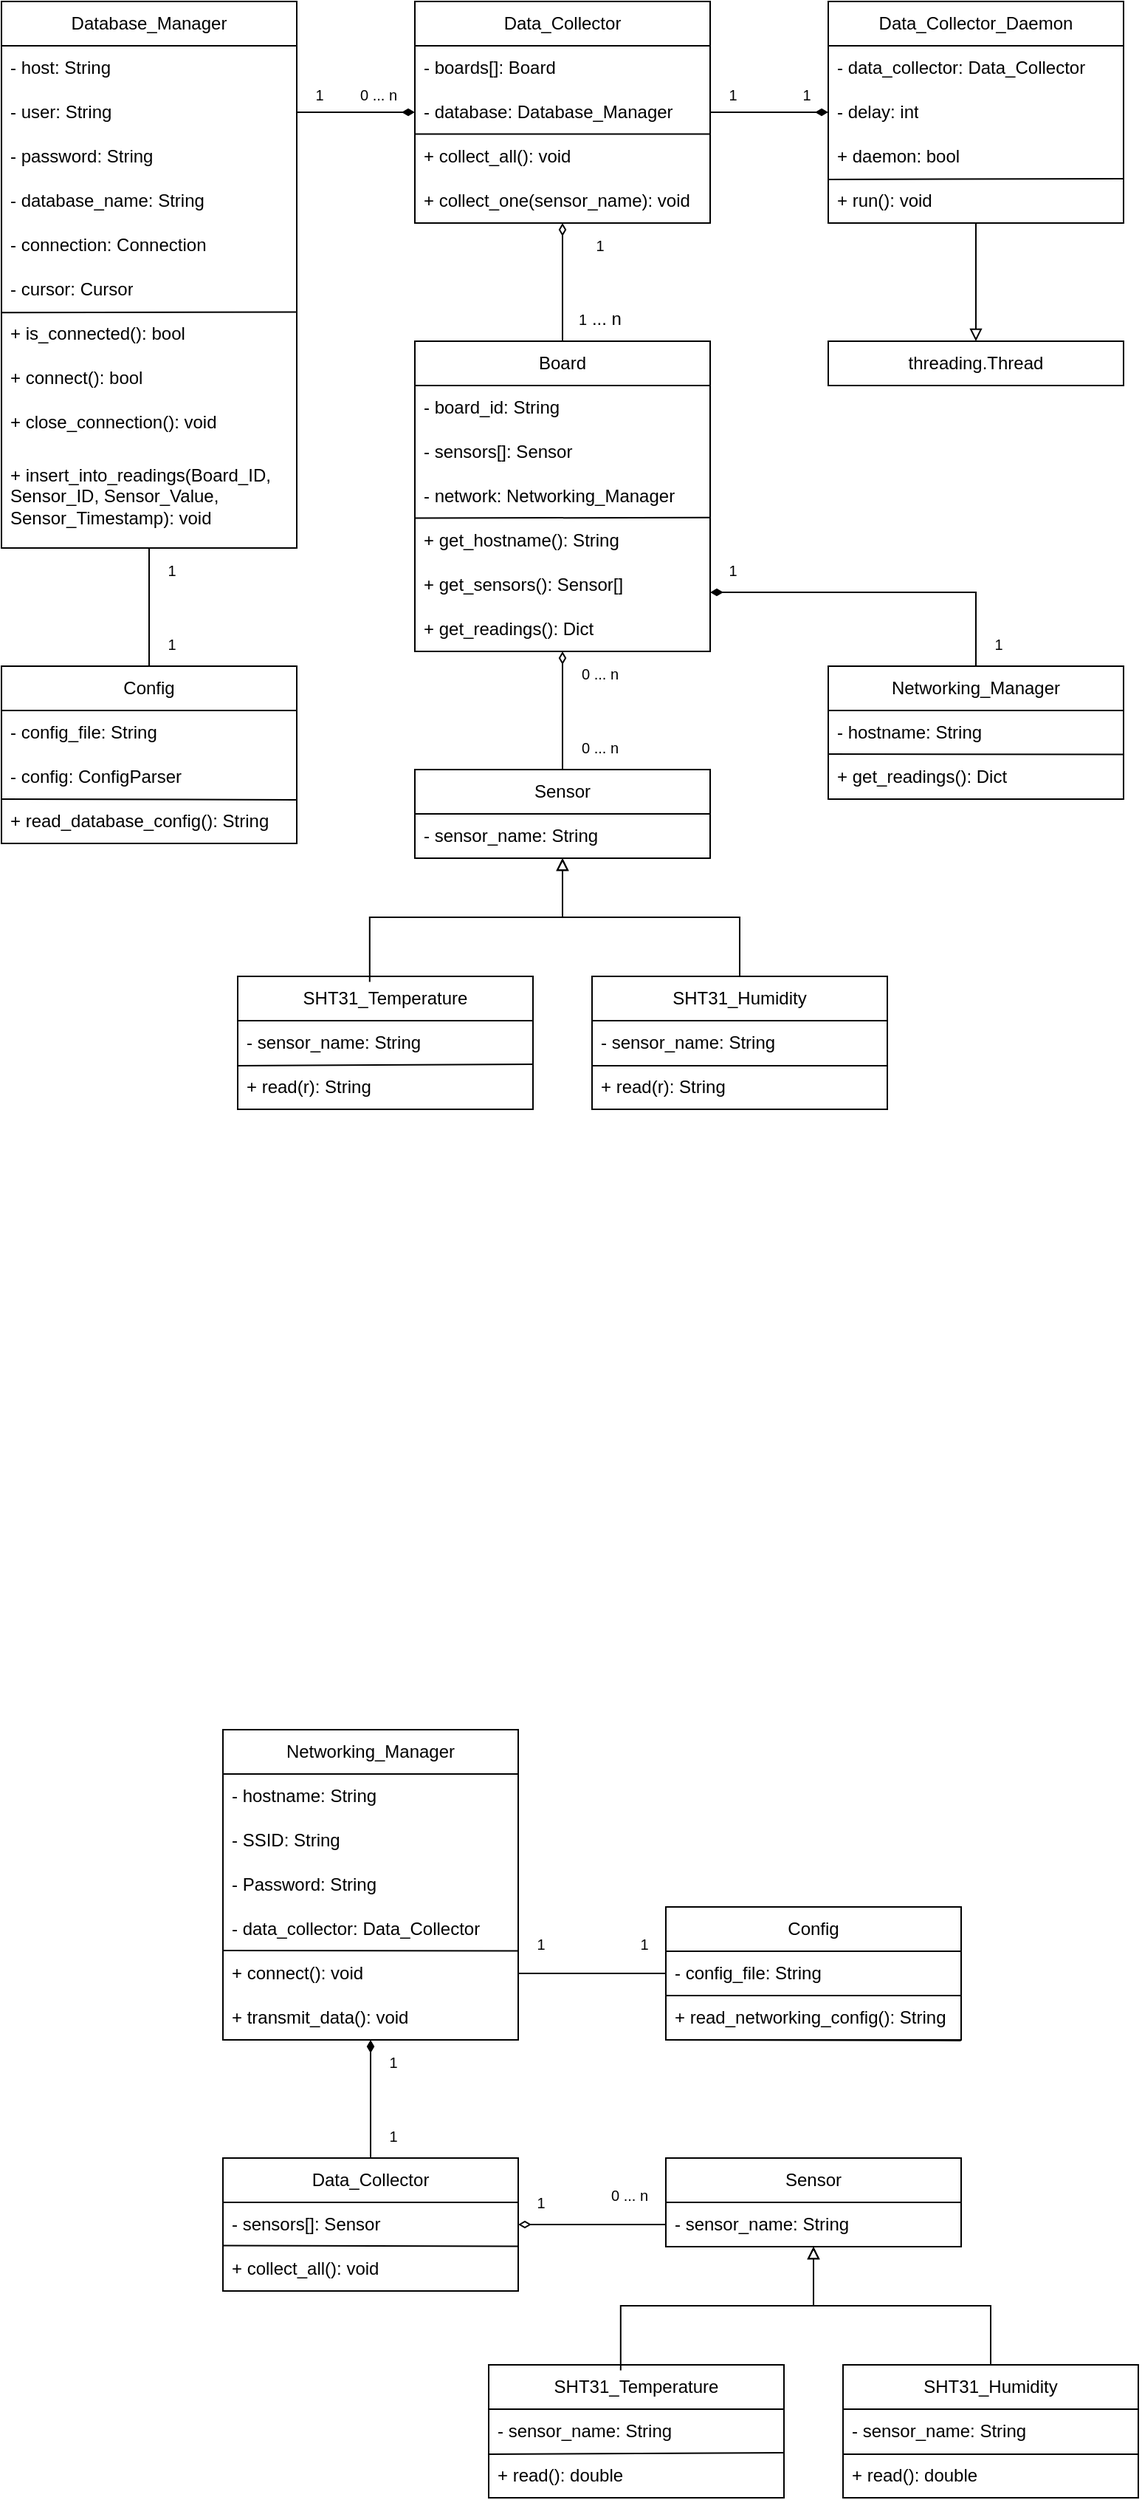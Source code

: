 <mxfile version="24.7.17">
  <diagram name="Page-1" id="N-VXo1KJNX0dAQXW3DH7">
    <mxGraphModel dx="1642" dy="747" grid="1" gridSize="10" guides="1" tooltips="1" connect="1" arrows="1" fold="1" page="0" pageScale="1" pageWidth="850" pageHeight="1100" math="0" shadow="0">
      <root>
        <mxCell id="0" />
        <mxCell id="1" parent="0" />
        <mxCell id="NcyapDZ96C4RdbtIrASN-95" style="edgeStyle=orthogonalEdgeStyle;rounded=0;orthogonalLoop=1;jettySize=auto;html=1;entryX=1;entryY=0.5;entryDx=0;entryDy=0;endArrow=none;endFill=0;startArrow=diamondThin;startFill=1;align=left;" parent="1" source="SNAVbvHfi_le-a8r3y2h-3" target="NcyapDZ96C4RdbtIrASN-9" edge="1">
          <mxGeometry relative="1" as="geometry" />
        </mxCell>
        <mxCell id="yZP6HRh46WzsMYfEK6qP-6" style="edgeStyle=orthogonalEdgeStyle;rounded=0;orthogonalLoop=1;jettySize=auto;html=1;entryX=0.5;entryY=0;entryDx=0;entryDy=0;endArrow=block;endFill=0;startArrow=none;startFill=0;" parent="1" source="SNAVbvHfi_le-a8r3y2h-3" edge="1">
          <mxGeometry relative="1" as="geometry">
            <mxPoint x="340" y="430.0" as="targetPoint" />
          </mxGeometry>
        </mxCell>
        <mxCell id="SNAVbvHfi_le-a8r3y2h-3" value="&lt;span style=&quot;color: rgb(0, 0, 0); font-family: Helvetica; font-size: 12px; font-style: normal; font-variant-ligatures: normal; font-variant-caps: normal; font-weight: 400; letter-spacing: normal; orphans: 2; text-align: center; text-indent: 0px; text-transform: none; widows: 2; word-spacing: 0px; -webkit-text-stroke-width: 0px; white-space: normal; text-decoration-thickness: initial; text-decoration-style: initial; text-decoration-color: initial; display: inline !important; float: none;&quot;&gt;Data_Collector_Daemon&lt;/span&gt;" style="swimlane;fontStyle=0;childLayout=stackLayout;horizontal=1;startSize=30;horizontalStack=0;resizeParent=1;resizeParentMax=0;resizeLast=0;collapsible=1;marginBottom=0;whiteSpace=wrap;html=1;" parent="1" vertex="1">
          <mxGeometry x="240" y="200" width="200" height="150" as="geometry" />
        </mxCell>
        <mxCell id="SNAVbvHfi_le-a8r3y2h-4" value="&lt;span style=&quot;color: rgb(0, 0, 0); font-family: Helvetica; font-size: 12px; font-style: normal; font-variant-ligatures: normal; font-variant-caps: normal; font-weight: 400; letter-spacing: normal; orphans: 2; text-align: left; text-indent: 0px; text-transform: none; widows: 2; word-spacing: 0px; -webkit-text-stroke-width: 0px; white-space: normal; text-decoration-thickness: initial; text-decoration-style: initial; text-decoration-color: initial; display: inline !important; float: none;&quot;&gt;- data_collector: Data_Collector&lt;/span&gt;" style="text;strokeColor=none;fillColor=none;align=left;verticalAlign=middle;spacingLeft=4;spacingRight=4;overflow=hidden;points=[[0,0.5],[1,0.5]];portConstraint=eastwest;rotatable=0;whiteSpace=wrap;html=1;" parent="SNAVbvHfi_le-a8r3y2h-3" vertex="1">
          <mxGeometry y="30" width="200" height="30" as="geometry" />
        </mxCell>
        <mxCell id="SNAVbvHfi_le-a8r3y2h-5" value="&lt;span style=&quot;color: rgb(0, 0, 0); font-family: Helvetica; font-size: 12px; font-style: normal; font-variant-ligatures: normal; font-variant-caps: normal; font-weight: 400; letter-spacing: normal; orphans: 2; text-align: left; text-indent: 0px; text-transform: none; widows: 2; word-spacing: 0px; -webkit-text-stroke-width: 0px; white-space: normal; text-decoration-thickness: initial; text-decoration-style: initial; text-decoration-color: initial; display: inline !important; float: none;&quot;&gt;- delay: int&lt;/span&gt;" style="text;strokeColor=none;fillColor=none;align=left;verticalAlign=middle;spacingLeft=4;spacingRight=4;overflow=hidden;points=[[0,0.5],[1,0.5]];portConstraint=eastwest;rotatable=0;whiteSpace=wrap;html=1;" parent="SNAVbvHfi_le-a8r3y2h-3" vertex="1">
          <mxGeometry y="60" width="200" height="30" as="geometry" />
        </mxCell>
        <mxCell id="SNAVbvHfi_le-a8r3y2h-6" value="&lt;span style=&quot;color: rgb(0, 0, 0); font-family: Helvetica; font-size: 12px; font-style: normal; font-variant-ligatures: normal; font-variant-caps: normal; font-weight: 400; letter-spacing: normal; orphans: 2; text-align: left; text-indent: 0px; text-transform: none; widows: 2; word-spacing: 0px; -webkit-text-stroke-width: 0px; white-space: normal; text-decoration-thickness: initial; text-decoration-style: initial; text-decoration-color: initial; display: inline !important; float: none;&quot;&gt;+ daemon: bool&lt;/span&gt;" style="text;strokeColor=none;fillColor=none;align=left;verticalAlign=middle;spacingLeft=4;spacingRight=4;overflow=hidden;points=[[0,0.5],[1,0.5]];portConstraint=eastwest;rotatable=0;whiteSpace=wrap;html=1;" parent="SNAVbvHfi_le-a8r3y2h-3" vertex="1">
          <mxGeometry y="90" width="200" height="30" as="geometry" />
        </mxCell>
        <mxCell id="NcyapDZ96C4RdbtIrASN-1" value="&lt;span style=&quot;color: rgb(0, 0, 0); font-family: Helvetica; font-size: 12px; font-style: normal; font-variant-ligatures: normal; font-variant-caps: normal; font-weight: 400; letter-spacing: normal; orphans: 2; text-align: left; text-indent: 0px; text-transform: none; widows: 2; word-spacing: 0px; -webkit-text-stroke-width: 0px; white-space: normal; text-decoration-thickness: initial; text-decoration-style: initial; text-decoration-color: initial; display: inline !important; float: none;&quot;&gt;+ run(): void&lt;/span&gt;" style="text;strokeColor=none;fillColor=none;align=left;verticalAlign=middle;spacingLeft=4;spacingRight=4;overflow=hidden;points=[[0,0.5],[1,0.5]];portConstraint=eastwest;rotatable=0;whiteSpace=wrap;html=1;" parent="SNAVbvHfi_le-a8r3y2h-3" vertex="1">
          <mxGeometry y="120" width="200" height="30" as="geometry" />
        </mxCell>
        <mxCell id="NcyapDZ96C4RdbtIrASN-114" value="" style="endArrow=none;html=1;rounded=0;exitX=0;exitY=0.015;exitDx=0;exitDy=0;exitPerimeter=0;entryX=1;entryY=1.001;entryDx=0;entryDy=0;entryPerimeter=0;" parent="SNAVbvHfi_le-a8r3y2h-3" source="NcyapDZ96C4RdbtIrASN-1" target="SNAVbvHfi_le-a8r3y2h-6" edge="1">
          <mxGeometry width="50" height="50" relative="1" as="geometry">
            <mxPoint x="-10" y="130" as="sourcePoint" />
            <mxPoint x="240" y="110" as="targetPoint" />
          </mxGeometry>
        </mxCell>
        <mxCell id="NcyapDZ96C4RdbtIrASN-96" style="edgeStyle=orthogonalEdgeStyle;rounded=0;orthogonalLoop=1;jettySize=auto;html=1;entryX=0.5;entryY=0;entryDx=0;entryDy=0;endArrow=none;endFill=0;startArrow=diamondThin;startFill=0;" parent="1" source="NcyapDZ96C4RdbtIrASN-7" target="NcyapDZ96C4RdbtIrASN-57" edge="1">
          <mxGeometry relative="1" as="geometry" />
        </mxCell>
        <mxCell id="NcyapDZ96C4RdbtIrASN-97" style="edgeStyle=orthogonalEdgeStyle;rounded=0;orthogonalLoop=1;jettySize=auto;html=1;entryX=1;entryY=0.5;entryDx=0;entryDy=0;endArrow=none;endFill=0;startArrow=diamondThin;startFill=1;" parent="1" source="NcyapDZ96C4RdbtIrASN-7" target="NcyapDZ96C4RdbtIrASN-49" edge="1">
          <mxGeometry relative="1" as="geometry" />
        </mxCell>
        <mxCell id="NcyapDZ96C4RdbtIrASN-7" value="&lt;span style=&quot;color: rgb(0, 0, 0); font-family: Helvetica; font-size: 12px; font-style: normal; font-variant-ligatures: normal; font-variant-caps: normal; font-weight: 400; letter-spacing: normal; orphans: 2; text-align: center; text-indent: 0px; text-transform: none; widows: 2; word-spacing: 0px; -webkit-text-stroke-width: 0px; white-space: normal; text-decoration-thickness: initial; text-decoration-style: initial; text-decoration-color: initial; display: inline !important; float: none;&quot;&gt;Data_Collector&lt;/span&gt;" style="swimlane;fontStyle=0;childLayout=stackLayout;horizontal=1;startSize=30;horizontalStack=0;resizeParent=1;resizeParentMax=0;resizeLast=0;collapsible=1;marginBottom=0;whiteSpace=wrap;html=1;" parent="1" vertex="1">
          <mxGeometry x="-40" y="200" width="200" height="150" as="geometry" />
        </mxCell>
        <mxCell id="NcyapDZ96C4RdbtIrASN-8" value="&lt;span style=&quot;color: rgb(0, 0, 0); font-family: Helvetica; font-size: 12px; font-style: normal; font-variant-ligatures: normal; font-variant-caps: normal; font-weight: 400; letter-spacing: normal; orphans: 2; text-align: left; text-indent: 0px; text-transform: none; widows: 2; word-spacing: 0px; -webkit-text-stroke-width: 0px; white-space: normal; text-decoration-thickness: initial; text-decoration-style: initial; text-decoration-color: initial; display: inline !important; float: none;&quot;&gt;- boards[]: Board&lt;/span&gt;" style="text;strokeColor=none;fillColor=none;align=left;verticalAlign=middle;spacingLeft=4;spacingRight=4;overflow=hidden;points=[[0,0.5],[1,0.5]];portConstraint=eastwest;rotatable=0;whiteSpace=wrap;html=1;" parent="NcyapDZ96C4RdbtIrASN-7" vertex="1">
          <mxGeometry y="30" width="200" height="30" as="geometry" />
        </mxCell>
        <mxCell id="NcyapDZ96C4RdbtIrASN-9" value="&lt;span style=&quot;color: rgb(0, 0, 0); font-family: Helvetica; font-size: 12px; font-style: normal; font-variant-ligatures: normal; font-variant-caps: normal; font-weight: 400; letter-spacing: normal; orphans: 2; text-align: left; text-indent: 0px; text-transform: none; widows: 2; word-spacing: 0px; -webkit-text-stroke-width: 0px; white-space: normal; text-decoration-thickness: initial; text-decoration-style: initial; text-decoration-color: initial; display: inline !important; float: none;&quot;&gt;- database: Database&lt;/span&gt;_Manager" style="text;strokeColor=none;fillColor=none;align=left;verticalAlign=middle;spacingLeft=4;spacingRight=4;overflow=hidden;points=[[0,0.5],[1,0.5]];portConstraint=eastwest;rotatable=0;whiteSpace=wrap;html=1;" parent="NcyapDZ96C4RdbtIrASN-7" vertex="1">
          <mxGeometry y="60" width="200" height="30" as="geometry" />
        </mxCell>
        <mxCell id="NcyapDZ96C4RdbtIrASN-10" value="&lt;span style=&quot;color: rgb(0, 0, 0); font-family: Helvetica; font-size: 12px; font-style: normal; font-variant-ligatures: normal; font-variant-caps: normal; font-weight: 400; letter-spacing: normal; orphans: 2; text-align: left; text-indent: 0px; text-transform: none; widows: 2; word-spacing: 0px; -webkit-text-stroke-width: 0px; white-space: normal; text-decoration-thickness: initial; text-decoration-style: initial; text-decoration-color: initial; display: inline !important; float: none;&quot;&gt;+ collect_all(): void&lt;/span&gt;" style="text;strokeColor=none;fillColor=none;align=left;verticalAlign=middle;spacingLeft=4;spacingRight=4;overflow=hidden;points=[[0,0.5],[1,0.5]];portConstraint=eastwest;rotatable=0;whiteSpace=wrap;html=1;" parent="NcyapDZ96C4RdbtIrASN-7" vertex="1">
          <mxGeometry y="90" width="200" height="30" as="geometry" />
        </mxCell>
        <mxCell id="NcyapDZ96C4RdbtIrASN-11" value="&lt;span style=&quot;color: rgb(0, 0, 0); font-family: Helvetica; font-size: 12px; font-style: normal; font-variant-ligatures: normal; font-variant-caps: normal; font-weight: 400; letter-spacing: normal; orphans: 2; text-align: left; text-indent: 0px; text-transform: none; widows: 2; word-spacing: 0px; -webkit-text-stroke-width: 0px; white-space: normal; text-decoration-thickness: initial; text-decoration-style: initial; text-decoration-color: initial; display: inline !important; float: none;&quot;&gt;+ collect_one(sensor_name): void&lt;/span&gt;" style="text;strokeColor=none;fillColor=none;align=left;verticalAlign=middle;spacingLeft=4;spacingRight=4;overflow=hidden;points=[[0,0.5],[1,0.5]];portConstraint=eastwest;rotatable=0;whiteSpace=wrap;html=1;" parent="NcyapDZ96C4RdbtIrASN-7" vertex="1">
          <mxGeometry y="120" width="200" height="30" as="geometry" />
        </mxCell>
        <mxCell id="NcyapDZ96C4RdbtIrASN-106" value="" style="endArrow=none;html=1;rounded=0;exitX=-0.001;exitY=0.993;exitDx=0;exitDy=0;exitPerimeter=0;entryX=1.002;entryY=-0.007;entryDx=0;entryDy=0;entryPerimeter=0;" parent="NcyapDZ96C4RdbtIrASN-7" source="NcyapDZ96C4RdbtIrASN-9" target="NcyapDZ96C4RdbtIrASN-10" edge="1">
          <mxGeometry width="50" height="50" relative="1" as="geometry">
            <mxPoint x="-20" y="90" as="sourcePoint" />
            <mxPoint x="210" y="110" as="targetPoint" />
          </mxGeometry>
        </mxCell>
        <mxCell id="NcyapDZ96C4RdbtIrASN-37" value="&lt;span style=&quot;color: rgb(0, 0, 0); font-family: Helvetica; font-size: 12px; font-style: normal; font-variant-ligatures: normal; font-variant-caps: normal; font-weight: 400; letter-spacing: normal; orphans: 2; text-align: center; text-indent: 0px; text-transform: none; widows: 2; word-spacing: 0px; -webkit-text-stroke-width: 0px; white-space: normal; text-decoration-thickness: initial; text-decoration-style: initial; text-decoration-color: initial; display: inline !important; float: none;&quot;&gt;Config&lt;/span&gt;" style="swimlane;fontStyle=0;childLayout=stackLayout;horizontal=1;startSize=30;horizontalStack=0;resizeParent=1;resizeParentMax=0;resizeLast=0;collapsible=1;marginBottom=0;whiteSpace=wrap;html=1;" parent="1" vertex="1">
          <mxGeometry x="-320" y="650" width="200" height="120" as="geometry" />
        </mxCell>
        <mxCell id="NcyapDZ96C4RdbtIrASN-38" value="&lt;span style=&quot;color: rgb(0, 0, 0); font-family: Helvetica; font-size: 12px; font-style: normal; font-variant-ligatures: normal; font-variant-caps: normal; font-weight: 400; letter-spacing: normal; orphans: 2; text-align: left; text-indent: 0px; text-transform: none; widows: 2; word-spacing: 0px; -webkit-text-stroke-width: 0px; white-space: normal; text-decoration-thickness: initial; text-decoration-style: initial; text-decoration-color: initial; display: inline !important; float: none;&quot;&gt;- config_file: String&lt;/span&gt;" style="text;strokeColor=none;fillColor=none;align=left;verticalAlign=middle;spacingLeft=4;spacingRight=4;overflow=hidden;points=[[0,0.5],[1,0.5]];portConstraint=eastwest;rotatable=0;whiteSpace=wrap;html=1;" parent="NcyapDZ96C4RdbtIrASN-37" vertex="1">
          <mxGeometry y="30" width="200" height="30" as="geometry" />
        </mxCell>
        <mxCell id="NcyapDZ96C4RdbtIrASN-39" value="&lt;span style=&quot;color: rgb(0, 0, 0); font-family: Helvetica; font-size: 12px; font-style: normal; font-variant-ligatures: normal; font-variant-caps: normal; font-weight: 400; letter-spacing: normal; orphans: 2; text-align: left; text-indent: 0px; text-transform: none; widows: 2; word-spacing: 0px; -webkit-text-stroke-width: 0px; white-space: normal; text-decoration-thickness: initial; text-decoration-style: initial; text-decoration-color: initial; display: inline !important; float: none;&quot;&gt;- config: ConfigParser&lt;/span&gt;" style="text;strokeColor=none;fillColor=none;align=left;verticalAlign=middle;spacingLeft=4;spacingRight=4;overflow=hidden;points=[[0,0.5],[1,0.5]];portConstraint=eastwest;rotatable=0;whiteSpace=wrap;html=1;" parent="NcyapDZ96C4RdbtIrASN-37" vertex="1">
          <mxGeometry y="60" width="200" height="30" as="geometry" />
        </mxCell>
        <mxCell id="NcyapDZ96C4RdbtIrASN-40" value="&lt;span style=&quot;color: rgb(0, 0, 0); font-family: Helvetica; font-size: 12px; font-style: normal; font-variant-ligatures: normal; font-variant-caps: normal; font-weight: 400; letter-spacing: normal; orphans: 2; text-align: left; text-indent: 0px; text-transform: none; widows: 2; word-spacing: 0px; -webkit-text-stroke-width: 0px; white-space: normal; text-decoration-thickness: initial; text-decoration-style: initial; text-decoration-color: initial; display: inline !important; float: none;&quot;&gt;+ read_database_config(): String&lt;/span&gt;" style="text;strokeColor=none;fillColor=none;align=left;verticalAlign=middle;spacingLeft=4;spacingRight=4;overflow=hidden;points=[[0,0.5],[1,0.5]];portConstraint=eastwest;rotatable=0;whiteSpace=wrap;html=1;" parent="NcyapDZ96C4RdbtIrASN-37" vertex="1">
          <mxGeometry y="90" width="200" height="30" as="geometry" />
        </mxCell>
        <mxCell id="NcyapDZ96C4RdbtIrASN-108" value="" style="endArrow=none;html=1;rounded=0;entryX=0.999;entryY=1.015;entryDx=0;entryDy=0;entryPerimeter=0;exitX=-0.001;exitY=1;exitDx=0;exitDy=0;exitPerimeter=0;" parent="NcyapDZ96C4RdbtIrASN-37" source="NcyapDZ96C4RdbtIrASN-39" target="NcyapDZ96C4RdbtIrASN-39" edge="1">
          <mxGeometry width="50" height="50" relative="1" as="geometry">
            <mxPoint x="-10" y="90" as="sourcePoint" />
            <mxPoint x="230" y="90" as="targetPoint" />
          </mxGeometry>
        </mxCell>
        <mxCell id="NcyapDZ96C4RdbtIrASN-100" style="edgeStyle=orthogonalEdgeStyle;rounded=0;orthogonalLoop=1;jettySize=auto;html=1;entryX=0.5;entryY=0;entryDx=0;entryDy=0;endArrow=none;endFill=0;" parent="1" source="NcyapDZ96C4RdbtIrASN-47" target="NcyapDZ96C4RdbtIrASN-37" edge="1">
          <mxGeometry relative="1" as="geometry" />
        </mxCell>
        <mxCell id="NcyapDZ96C4RdbtIrASN-47" value="Database_Manager" style="swimlane;fontStyle=0;childLayout=stackLayout;horizontal=1;startSize=30;horizontalStack=0;resizeParent=1;resizeParentMax=0;resizeLast=0;collapsible=1;marginBottom=0;whiteSpace=wrap;html=1;" parent="1" vertex="1">
          <mxGeometry x="-320" y="200" width="200" height="370" as="geometry" />
        </mxCell>
        <mxCell id="NcyapDZ96C4RdbtIrASN-48" value="- host: String" style="text;strokeColor=none;fillColor=none;align=left;verticalAlign=middle;spacingLeft=4;spacingRight=4;overflow=hidden;points=[[0,0.5],[1,0.5]];portConstraint=eastwest;rotatable=0;whiteSpace=wrap;html=1;" parent="NcyapDZ96C4RdbtIrASN-47" vertex="1">
          <mxGeometry y="30" width="200" height="30" as="geometry" />
        </mxCell>
        <mxCell id="NcyapDZ96C4RdbtIrASN-49" value="&lt;span style=&quot;color: rgb(0, 0, 0); font-family: Helvetica; font-size: 12px; font-style: normal; font-variant-ligatures: normal; font-variant-caps: normal; font-weight: 400; letter-spacing: normal; orphans: 2; text-align: left; text-indent: 0px; text-transform: none; widows: 2; word-spacing: 0px; -webkit-text-stroke-width: 0px; white-space: normal; text-decoration-thickness: initial; text-decoration-style: initial; text-decoration-color: initial; display: inline !important; float: none;&quot;&gt;- user: String&lt;/span&gt;" style="text;strokeColor=none;fillColor=none;align=left;verticalAlign=middle;spacingLeft=4;spacingRight=4;overflow=hidden;points=[[0,0.5],[1,0.5]];portConstraint=eastwest;rotatable=0;whiteSpace=wrap;html=1;" parent="NcyapDZ96C4RdbtIrASN-47" vertex="1">
          <mxGeometry y="60" width="200" height="30" as="geometry" />
        </mxCell>
        <mxCell id="NcyapDZ96C4RdbtIrASN-50" value="&lt;span style=&quot;color: rgb(0, 0, 0); font-family: Helvetica; font-size: 12px; font-style: normal; font-variant-ligatures: normal; font-variant-caps: normal; font-weight: 400; letter-spacing: normal; orphans: 2; text-align: left; text-indent: 0px; text-transform: none; widows: 2; word-spacing: 0px; -webkit-text-stroke-width: 0px; white-space: normal; text-decoration-thickness: initial; text-decoration-style: initial; text-decoration-color: initial; display: inline !important; float: none;&quot;&gt;- password: String&lt;/span&gt;" style="text;strokeColor=none;fillColor=none;align=left;verticalAlign=middle;spacingLeft=4;spacingRight=4;overflow=hidden;points=[[0,0.5],[1,0.5]];portConstraint=eastwest;rotatable=0;whiteSpace=wrap;html=1;" parent="NcyapDZ96C4RdbtIrASN-47" vertex="1">
          <mxGeometry y="90" width="200" height="30" as="geometry" />
        </mxCell>
        <mxCell id="NcyapDZ96C4RdbtIrASN-51" value="&lt;span style=&quot;color: rgb(0, 0, 0); font-family: Helvetica; font-size: 12px; font-style: normal; font-variant-ligatures: normal; font-variant-caps: normal; font-weight: 400; letter-spacing: normal; orphans: 2; text-align: left; text-indent: 0px; text-transform: none; widows: 2; word-spacing: 0px; -webkit-text-stroke-width: 0px; white-space: normal; text-decoration-thickness: initial; text-decoration-style: initial; text-decoration-color: initial; display: inline !important; float: none;&quot;&gt;- database_name: String&lt;/span&gt;" style="text;strokeColor=none;fillColor=none;align=left;verticalAlign=middle;spacingLeft=4;spacingRight=4;overflow=hidden;points=[[0,0.5],[1,0.5]];portConstraint=eastwest;rotatable=0;whiteSpace=wrap;html=1;" parent="NcyapDZ96C4RdbtIrASN-47" vertex="1">
          <mxGeometry y="120" width="200" height="30" as="geometry" />
        </mxCell>
        <mxCell id="NcyapDZ96C4RdbtIrASN-52" value="&lt;span style=&quot;color: rgb(0, 0, 0); font-family: Helvetica; font-size: 12px; font-style: normal; font-variant-ligatures: normal; font-variant-caps: normal; font-weight: 400; letter-spacing: normal; orphans: 2; text-align: left; text-indent: 0px; text-transform: none; widows: 2; word-spacing: 0px; -webkit-text-stroke-width: 0px; white-space: normal; text-decoration-thickness: initial; text-decoration-style: initial; text-decoration-color: initial; display: inline !important; float: none;&quot;&gt;- connection: Connection&lt;/span&gt;" style="text;strokeColor=none;fillColor=none;align=left;verticalAlign=middle;spacingLeft=4;spacingRight=4;overflow=hidden;points=[[0,0.5],[1,0.5]];portConstraint=eastwest;rotatable=0;whiteSpace=wrap;html=1;" parent="NcyapDZ96C4RdbtIrASN-47" vertex="1">
          <mxGeometry y="150" width="200" height="30" as="geometry" />
        </mxCell>
        <mxCell id="NcyapDZ96C4RdbtIrASN-53" value="&lt;span style=&quot;color: rgb(0, 0, 0); font-family: Helvetica; font-size: 12px; font-style: normal; font-variant-ligatures: normal; font-variant-caps: normal; font-weight: 400; letter-spacing: normal; orphans: 2; text-align: left; text-indent: 0px; text-transform: none; widows: 2; word-spacing: 0px; -webkit-text-stroke-width: 0px; white-space: normal; text-decoration-thickness: initial; text-decoration-style: initial; text-decoration-color: initial; display: inline !important; float: none;&quot;&gt;- cursor: Cursor&lt;/span&gt;" style="text;strokeColor=none;fillColor=none;align=left;verticalAlign=middle;spacingLeft=4;spacingRight=4;overflow=hidden;points=[[0,0.5],[1,0.5]];portConstraint=eastwest;rotatable=0;whiteSpace=wrap;html=1;" parent="NcyapDZ96C4RdbtIrASN-47" vertex="1">
          <mxGeometry y="180" width="200" height="30" as="geometry" />
        </mxCell>
        <mxCell id="NcyapDZ96C4RdbtIrASN-54" value="&lt;span style=&quot;color: rgb(0, 0, 0); font-family: Helvetica; font-size: 12px; font-style: normal; font-variant-ligatures: normal; font-variant-caps: normal; font-weight: 400; letter-spacing: normal; orphans: 2; text-align: left; text-indent: 0px; text-transform: none; widows: 2; word-spacing: 0px; -webkit-text-stroke-width: 0px; white-space: normal; text-decoration-thickness: initial; text-decoration-style: initial; text-decoration-color: initial; display: inline !important; float: none;&quot;&gt;+ is_connected(): bool&lt;/span&gt;" style="text;strokeColor=none;fillColor=none;align=left;verticalAlign=middle;spacingLeft=4;spacingRight=4;overflow=hidden;points=[[0,0.5],[1,0.5]];portConstraint=eastwest;rotatable=0;whiteSpace=wrap;html=1;" parent="NcyapDZ96C4RdbtIrASN-47" vertex="1">
          <mxGeometry y="210" width="200" height="30" as="geometry" />
        </mxCell>
        <mxCell id="NcyapDZ96C4RdbtIrASN-55" value="&lt;span style=&quot;color: rgb(0, 0, 0); font-family: Helvetica; font-size: 12px; font-style: normal; font-variant-ligatures: normal; font-variant-caps: normal; font-weight: 400; letter-spacing: normal; orphans: 2; text-align: left; text-indent: 0px; text-transform: none; widows: 2; word-spacing: 0px; -webkit-text-stroke-width: 0px; white-space: normal; text-decoration-thickness: initial; text-decoration-style: initial; text-decoration-color: initial; display: inline !important; float: none;&quot;&gt;+ connect(): bool&lt;/span&gt;" style="text;strokeColor=none;fillColor=none;align=left;verticalAlign=middle;spacingLeft=4;spacingRight=4;overflow=hidden;points=[[0,0.5],[1,0.5]];portConstraint=eastwest;rotatable=0;whiteSpace=wrap;html=1;" parent="NcyapDZ96C4RdbtIrASN-47" vertex="1">
          <mxGeometry y="240" width="200" height="30" as="geometry" />
        </mxCell>
        <mxCell id="NcyapDZ96C4RdbtIrASN-56" value="&lt;span style=&quot;color: rgb(0, 0, 0); font-family: Helvetica; font-size: 12px; font-style: normal; font-variant-ligatures: normal; font-variant-caps: normal; font-weight: 400; letter-spacing: normal; orphans: 2; text-align: left; text-indent: 0px; text-transform: none; widows: 2; word-spacing: 0px; -webkit-text-stroke-width: 0px; white-space: normal; text-decoration-thickness: initial; text-decoration-style: initial; text-decoration-color: initial; display: inline !important; float: none;&quot;&gt;+ close_connection(): void&lt;/span&gt;" style="text;strokeColor=none;fillColor=none;align=left;verticalAlign=middle;spacingLeft=4;spacingRight=4;overflow=hidden;points=[[0,0.5],[1,0.5]];portConstraint=eastwest;rotatable=0;whiteSpace=wrap;html=1;" parent="NcyapDZ96C4RdbtIrASN-47" vertex="1">
          <mxGeometry y="270" width="200" height="30" as="geometry" />
        </mxCell>
        <mxCell id="NcyapDZ96C4RdbtIrASN-87" value="&lt;span style=&quot;color: rgb(0, 0, 0); font-family: Helvetica; font-size: 12px; font-style: normal; font-variant-ligatures: normal; font-variant-caps: normal; font-weight: 400; letter-spacing: normal; orphans: 2; text-align: left; text-indent: 0px; text-transform: none; widows: 2; word-spacing: 0px; -webkit-text-stroke-width: 0px; white-space: normal; text-decoration-thickness: initial; text-decoration-style: initial; text-decoration-color: initial; display: inline !important; float: none;&quot;&gt;+ insert_into_readings(Board_ID, Sensor_ID, Sensor_Value, Sensor_Timestamp): void&lt;/span&gt;" style="text;strokeColor=none;fillColor=none;align=left;verticalAlign=middle;spacingLeft=4;spacingRight=4;overflow=hidden;points=[[0,0.5],[1,0.5]];portConstraint=eastwest;rotatable=0;whiteSpace=wrap;html=1;" parent="NcyapDZ96C4RdbtIrASN-47" vertex="1">
          <mxGeometry y="300" width="200" height="70" as="geometry" />
        </mxCell>
        <mxCell id="NcyapDZ96C4RdbtIrASN-107" value="" style="endArrow=none;html=1;rounded=0;exitX=-0.001;exitY=0.022;exitDx=0;exitDy=0;exitPerimeter=0;entryX=0.999;entryY=0.007;entryDx=0;entryDy=0;entryPerimeter=0;" parent="NcyapDZ96C4RdbtIrASN-47" source="NcyapDZ96C4RdbtIrASN-54" target="NcyapDZ96C4RdbtIrASN-54" edge="1">
          <mxGeometry width="50" height="50" relative="1" as="geometry">
            <mxPoint x="-30" y="220" as="sourcePoint" />
            <mxPoint x="240" y="220" as="targetPoint" />
          </mxGeometry>
        </mxCell>
        <mxCell id="NcyapDZ96C4RdbtIrASN-101" style="edgeStyle=orthogonalEdgeStyle;rounded=0;orthogonalLoop=1;jettySize=auto;html=1;entryX=0.5;entryY=0;entryDx=0;entryDy=0;endArrow=none;endFill=0;startArrow=diamondThin;startFill=0;" parent="1" source="NcyapDZ96C4RdbtIrASN-57" target="NcyapDZ96C4RdbtIrASN-88" edge="1">
          <mxGeometry relative="1" as="geometry" />
        </mxCell>
        <mxCell id="NcyapDZ96C4RdbtIrASN-57" value="&lt;span style=&quot;color: rgb(0, 0, 0); font-family: Helvetica; font-size: 12px; font-style: normal; font-variant-ligatures: normal; font-variant-caps: normal; font-weight: 400; letter-spacing: normal; orphans: 2; text-align: center; text-indent: 0px; text-transform: none; widows: 2; word-spacing: 0px; -webkit-text-stroke-width: 0px; white-space: normal; text-decoration-thickness: initial; text-decoration-style: initial; text-decoration-color: initial; display: inline !important; float: none;&quot;&gt;Board&lt;/span&gt;" style="swimlane;fontStyle=0;childLayout=stackLayout;horizontal=1;startSize=30;horizontalStack=0;resizeParent=1;resizeParentMax=0;resizeLast=0;collapsible=1;marginBottom=0;whiteSpace=wrap;html=1;" parent="1" vertex="1">
          <mxGeometry x="-40" y="430" width="200" height="210" as="geometry" />
        </mxCell>
        <mxCell id="NcyapDZ96C4RdbtIrASN-58" value="&lt;span style=&quot;color: rgb(0, 0, 0); font-family: Helvetica; font-size: 12px; font-style: normal; font-variant-ligatures: normal; font-variant-caps: normal; font-weight: 400; letter-spacing: normal; orphans: 2; text-align: left; text-indent: 0px; text-transform: none; widows: 2; word-spacing: 0px; -webkit-text-stroke-width: 0px; white-space: normal; text-decoration-thickness: initial; text-decoration-style: initial; text-decoration-color: initial; display: inline !important; float: none;&quot;&gt;- board_id: String&lt;/span&gt;" style="text;strokeColor=none;fillColor=none;align=left;verticalAlign=middle;spacingLeft=4;spacingRight=4;overflow=hidden;points=[[0,0.5],[1,0.5]];portConstraint=eastwest;rotatable=0;whiteSpace=wrap;html=1;" parent="NcyapDZ96C4RdbtIrASN-57" vertex="1">
          <mxGeometry y="30" width="200" height="30" as="geometry" />
        </mxCell>
        <mxCell id="NcyapDZ96C4RdbtIrASN-59" value="&lt;span style=&quot;color: rgb(0, 0, 0); font-family: Helvetica; font-size: 12px; font-style: normal; font-variant-ligatures: normal; font-variant-caps: normal; font-weight: 400; letter-spacing: normal; orphans: 2; text-align: left; text-indent: 0px; text-transform: none; widows: 2; word-spacing: 0px; -webkit-text-stroke-width: 0px; white-space: normal; text-decoration-thickness: initial; text-decoration-style: initial; text-decoration-color: initial; display: inline !important; float: none;&quot;&gt;- sensors[]: Sensor&lt;/span&gt;" style="text;strokeColor=none;fillColor=none;align=left;verticalAlign=middle;spacingLeft=4;spacingRight=4;overflow=hidden;points=[[0,0.5],[1,0.5]];portConstraint=eastwest;rotatable=0;whiteSpace=wrap;html=1;" parent="NcyapDZ96C4RdbtIrASN-57" vertex="1">
          <mxGeometry y="60" width="200" height="30" as="geometry" />
        </mxCell>
        <mxCell id="NcyapDZ96C4RdbtIrASN-60" value="&lt;span style=&quot;color: rgb(0, 0, 0); font-family: Helvetica; font-size: 12px; font-style: normal; font-variant-ligatures: normal; font-variant-caps: normal; font-weight: 400; letter-spacing: normal; orphans: 2; text-align: left; text-indent: 0px; text-transform: none; widows: 2; word-spacing: 0px; -webkit-text-stroke-width: 0px; white-space: normal; text-decoration-thickness: initial; text-decoration-style: initial; text-decoration-color: initial; display: inline !important; float: none;&quot;&gt;- network: Networking_Manager&lt;/span&gt;" style="text;strokeColor=none;fillColor=none;align=left;verticalAlign=middle;spacingLeft=4;spacingRight=4;overflow=hidden;points=[[0,0.5],[1,0.5]];portConstraint=eastwest;rotatable=0;whiteSpace=wrap;html=1;" parent="NcyapDZ96C4RdbtIrASN-57" vertex="1">
          <mxGeometry y="90" width="200" height="30" as="geometry" />
        </mxCell>
        <mxCell id="NcyapDZ96C4RdbtIrASN-61" value="+ &lt;span style=&quot;color: rgb(0, 0, 0); font-family: Helvetica; font-size: 12px; font-style: normal; font-variant-ligatures: normal; font-variant-caps: normal; font-weight: 400; letter-spacing: normal; orphans: 2; text-align: left; text-indent: 0px; text-transform: none; widows: 2; word-spacing: 0px; -webkit-text-stroke-width: 0px; white-space: normal; text-decoration-thickness: initial; text-decoration-style: initial; text-decoration-color: initial; display: inline !important; float: none;&quot;&gt;get_hostname(): String&lt;/span&gt;" style="text;strokeColor=none;fillColor=none;align=left;verticalAlign=middle;spacingLeft=4;spacingRight=4;overflow=hidden;points=[[0,0.5],[1,0.5]];portConstraint=eastwest;rotatable=0;whiteSpace=wrap;html=1;" parent="NcyapDZ96C4RdbtIrASN-57" vertex="1">
          <mxGeometry y="120" width="200" height="30" as="geometry" />
        </mxCell>
        <mxCell id="NcyapDZ96C4RdbtIrASN-62" value="+ &lt;span style=&quot;color: rgb(0, 0, 0); font-family: Helvetica; font-size: 12px; font-style: normal; font-variant-ligatures: normal; font-variant-caps: normal; font-weight: 400; letter-spacing: normal; orphans: 2; text-align: left; text-indent: 0px; text-transform: none; widows: 2; word-spacing: 0px; -webkit-text-stroke-width: 0px; white-space: normal; text-decoration-thickness: initial; text-decoration-style: initial; text-decoration-color: initial; display: inline !important; float: none;&quot;&gt;get_sensors(): Sensor[]&lt;br&gt;&lt;/span&gt;" style="text;strokeColor=none;fillColor=none;align=left;verticalAlign=middle;spacingLeft=4;spacingRight=4;overflow=hidden;points=[[0,0.5],[1,0.5]];portConstraint=eastwest;rotatable=0;whiteSpace=wrap;html=1;" parent="NcyapDZ96C4RdbtIrASN-57" vertex="1">
          <mxGeometry y="150" width="200" height="30" as="geometry" />
        </mxCell>
        <mxCell id="NcyapDZ96C4RdbtIrASN-63" value="+ &lt;span style=&quot;color: rgb(0, 0, 0); font-family: Helvetica; font-size: 12px; font-style: normal; font-variant-ligatures: normal; font-variant-caps: normal; font-weight: 400; letter-spacing: normal; orphans: 2; text-align: left; text-indent: 0px; text-transform: none; widows: 2; word-spacing: 0px; -webkit-text-stroke-width: 0px; white-space: normal; text-decoration-thickness: initial; text-decoration-style: initial; text-decoration-color: initial; display: inline !important; float: none;&quot;&gt;get_readings(): Dict&lt;br&gt;&lt;/span&gt;" style="text;strokeColor=none;fillColor=none;align=left;verticalAlign=middle;spacingLeft=4;spacingRight=4;overflow=hidden;points=[[0,0.5],[1,0.5]];portConstraint=eastwest;rotatable=0;whiteSpace=wrap;html=1;" parent="NcyapDZ96C4RdbtIrASN-57" vertex="1">
          <mxGeometry y="180" width="200" height="30" as="geometry" />
        </mxCell>
        <mxCell id="NcyapDZ96C4RdbtIrASN-109" value="" style="endArrow=none;html=1;rounded=0;exitX=-0.001;exitY=-0.007;exitDx=0;exitDy=0;exitPerimeter=0;entryX=0.999;entryY=0.978;entryDx=0;entryDy=0;entryPerimeter=0;" parent="NcyapDZ96C4RdbtIrASN-57" source="NcyapDZ96C4RdbtIrASN-61" target="NcyapDZ96C4RdbtIrASN-60" edge="1">
          <mxGeometry width="50" height="50" relative="1" as="geometry">
            <mxPoint x="-20" y="120" as="sourcePoint" />
            <mxPoint x="250" y="120" as="targetPoint" />
          </mxGeometry>
        </mxCell>
        <mxCell id="NcyapDZ96C4RdbtIrASN-98" style="edgeStyle=orthogonalEdgeStyle;rounded=0;orthogonalLoop=1;jettySize=auto;html=1;endArrow=diamondThin;endFill=1;startArrow=none;startFill=0;" parent="1" source="NcyapDZ96C4RdbtIrASN-67" edge="1">
          <mxGeometry relative="1" as="geometry">
            <mxPoint x="160" y="600" as="targetPoint" />
            <Array as="points">
              <mxPoint x="340" y="600" />
              <mxPoint x="160" y="600" />
            </Array>
          </mxGeometry>
        </mxCell>
        <mxCell id="NcyapDZ96C4RdbtIrASN-67" value="Networking_Manager" style="swimlane;fontStyle=0;childLayout=stackLayout;horizontal=1;startSize=30;horizontalStack=0;resizeParent=1;resizeParentMax=0;resizeLast=0;collapsible=1;marginBottom=0;whiteSpace=wrap;html=1;" parent="1" vertex="1">
          <mxGeometry x="240" y="650" width="200" height="90" as="geometry" />
        </mxCell>
        <mxCell id="NcyapDZ96C4RdbtIrASN-68" value="&lt;span style=&quot;color: rgb(0, 0, 0); font-family: Helvetica; font-size: 12px; font-style: normal; font-variant-ligatures: normal; font-variant-caps: normal; font-weight: 400; letter-spacing: normal; orphans: 2; text-align: left; text-indent: 0px; text-transform: none; widows: 2; word-spacing: 0px; -webkit-text-stroke-width: 0px; white-space: normal; text-decoration-thickness: initial; text-decoration-style: initial; text-decoration-color: initial; display: inline !important; float: none;&quot;&gt;- hostname: String&lt;/span&gt;" style="text;strokeColor=none;fillColor=none;align=left;verticalAlign=middle;spacingLeft=4;spacingRight=4;overflow=hidden;points=[[0,0.5],[1,0.5]];portConstraint=eastwest;rotatable=0;whiteSpace=wrap;html=1;" parent="NcyapDZ96C4RdbtIrASN-67" vertex="1">
          <mxGeometry y="30" width="200" height="30" as="geometry" />
        </mxCell>
        <mxCell id="NcyapDZ96C4RdbtIrASN-69" value="&lt;span style=&quot;color: rgb(0, 0, 0); font-family: Helvetica; font-size: 12px; font-style: normal; font-variant-ligatures: normal; font-variant-caps: normal; font-weight: 400; letter-spacing: normal; orphans: 2; text-align: left; text-indent: 0px; text-transform: none; widows: 2; word-spacing: 0px; -webkit-text-stroke-width: 0px; white-space: normal; text-decoration-thickness: initial; text-decoration-style: initial; text-decoration-color: initial; display: inline !important; float: none;&quot;&gt;+ get_readings(): Dict&lt;/span&gt;" style="text;strokeColor=none;fillColor=none;align=left;verticalAlign=middle;spacingLeft=4;spacingRight=4;overflow=hidden;points=[[0,0.5],[1,0.5]];portConstraint=eastwest;rotatable=0;whiteSpace=wrap;html=1;" parent="NcyapDZ96C4RdbtIrASN-67" vertex="1">
          <mxGeometry y="60" width="200" height="30" as="geometry" />
        </mxCell>
        <mxCell id="NcyapDZ96C4RdbtIrASN-105" value="" style="endArrow=none;html=1;rounded=0;exitX=0;exitY=0.985;exitDx=0;exitDy=0;exitPerimeter=0;entryX=1;entryY=-0.008;entryDx=0;entryDy=0;entryPerimeter=0;" parent="NcyapDZ96C4RdbtIrASN-67" source="NcyapDZ96C4RdbtIrASN-68" target="NcyapDZ96C4RdbtIrASN-69" edge="1">
          <mxGeometry width="50" height="50" relative="1" as="geometry">
            <mxPoint x="-10" y="60" as="sourcePoint" />
            <mxPoint x="230" y="60" as="targetPoint" />
          </mxGeometry>
        </mxCell>
        <mxCell id="NcyapDZ96C4RdbtIrASN-77" value="&lt;span style=&quot;color: rgb(0, 0, 0); font-family: Helvetica; font-size: 12px; font-style: normal; font-variant-ligatures: normal; font-variant-caps: normal; font-weight: 400; letter-spacing: normal; orphans: 2; text-align: center; text-indent: 0px; text-transform: none; widows: 2; word-spacing: 0px; -webkit-text-stroke-width: 0px; white-space: normal; text-decoration-thickness: initial; text-decoration-style: initial; text-decoration-color: initial; display: inline !important; float: none;&quot;&gt;SHT31_Temperature&lt;/span&gt;" style="swimlane;fontStyle=0;childLayout=stackLayout;horizontal=1;startSize=30;horizontalStack=0;resizeParent=1;resizeParentMax=0;resizeLast=0;collapsible=1;marginBottom=0;whiteSpace=wrap;html=1;" parent="1" vertex="1">
          <mxGeometry x="-160" y="860" width="200" height="90" as="geometry" />
        </mxCell>
        <mxCell id="NcyapDZ96C4RdbtIrASN-78" value="&lt;span style=&quot;color: rgb(0, 0, 0); font-family: Helvetica; font-size: 12px; font-style: normal; font-variant-ligatures: normal; font-variant-caps: normal; font-weight: 400; letter-spacing: normal; orphans: 2; text-align: left; text-indent: 0px; text-transform: none; widows: 2; word-spacing: 0px; -webkit-text-stroke-width: 0px; white-space: normal; text-decoration-thickness: initial; text-decoration-style: initial; text-decoration-color: initial; display: inline !important; float: none;&quot;&gt;- sensor_name: String&lt;/span&gt;" style="text;strokeColor=none;fillColor=none;align=left;verticalAlign=middle;spacingLeft=4;spacingRight=4;overflow=hidden;points=[[0,0.5],[1,0.5]];portConstraint=eastwest;rotatable=0;whiteSpace=wrap;html=1;" parent="NcyapDZ96C4RdbtIrASN-77" vertex="1">
          <mxGeometry y="30" width="200" height="30" as="geometry" />
        </mxCell>
        <mxCell id="NcyapDZ96C4RdbtIrASN-86" value="&lt;span style=&quot;color: rgb(0, 0, 0); font-family: Helvetica; font-size: 12px; font-style: normal; font-variant-ligatures: normal; font-variant-caps: normal; font-weight: 400; letter-spacing: normal; orphans: 2; text-align: left; text-indent: 0px; text-transform: none; widows: 2; word-spacing: 0px; -webkit-text-stroke-width: 0px; white-space: normal; text-decoration-thickness: initial; text-decoration-style: initial; text-decoration-color: initial; display: inline !important; float: none;&quot;&gt;+ read(r): String&lt;/span&gt;" style="text;strokeColor=none;fillColor=none;align=left;verticalAlign=middle;spacingLeft=4;spacingRight=4;overflow=hidden;points=[[0,0.5],[1,0.5]];portConstraint=eastwest;rotatable=0;whiteSpace=wrap;html=1;" parent="NcyapDZ96C4RdbtIrASN-77" vertex="1">
          <mxGeometry y="60" width="200" height="30" as="geometry" />
        </mxCell>
        <mxCell id="NcyapDZ96C4RdbtIrASN-111" value="" style="endArrow=none;html=1;rounded=0;exitX=-0.001;exitY=0.015;exitDx=0;exitDy=0;exitPerimeter=0;entryX=1.002;entryY=-0.015;entryDx=0;entryDy=0;entryPerimeter=0;" parent="NcyapDZ96C4RdbtIrASN-77" source="NcyapDZ96C4RdbtIrASN-86" target="NcyapDZ96C4RdbtIrASN-86" edge="1">
          <mxGeometry width="50" height="50" relative="1" as="geometry">
            <mxPoint x="-20" y="60" as="sourcePoint" />
            <mxPoint x="220" y="60" as="targetPoint" />
          </mxGeometry>
        </mxCell>
        <mxCell id="NcyapDZ96C4RdbtIrASN-103" style="edgeStyle=orthogonalEdgeStyle;rounded=0;orthogonalLoop=1;jettySize=auto;html=1;entryX=0.5;entryY=0;entryDx=0;entryDy=0;endArrow=none;endFill=0;startArrow=block;startFill=0;" parent="1" source="NcyapDZ96C4RdbtIrASN-88" target="NcyapDZ96C4RdbtIrASN-91" edge="1">
          <mxGeometry relative="1" as="geometry" />
        </mxCell>
        <mxCell id="NcyapDZ96C4RdbtIrASN-88" value="&lt;span style=&quot;color: rgb(0, 0, 0); font-family: Helvetica; font-size: 12px; font-style: normal; font-variant-ligatures: normal; font-variant-caps: normal; font-weight: 400; letter-spacing: normal; orphans: 2; text-align: center; text-indent: 0px; text-transform: none; widows: 2; word-spacing: 0px; -webkit-text-stroke-width: 0px; white-space: normal; text-decoration-thickness: initial; text-decoration-style: initial; text-decoration-color: initial; display: inline !important; float: none;&quot;&gt;Sensor&lt;/span&gt;" style="swimlane;fontStyle=0;childLayout=stackLayout;horizontal=1;startSize=30;horizontalStack=0;resizeParent=1;resizeParentMax=0;resizeLast=0;collapsible=1;marginBottom=0;whiteSpace=wrap;html=1;" parent="1" vertex="1">
          <mxGeometry x="-40" y="720" width="200" height="60" as="geometry" />
        </mxCell>
        <mxCell id="NcyapDZ96C4RdbtIrASN-89" value="&lt;span style=&quot;color: rgb(0, 0, 0); font-family: Helvetica; font-size: 12px; font-style: normal; font-variant-ligatures: normal; font-variant-caps: normal; font-weight: 400; letter-spacing: normal; orphans: 2; text-align: left; text-indent: 0px; text-transform: none; widows: 2; word-spacing: 0px; -webkit-text-stroke-width: 0px; white-space: normal; text-decoration-thickness: initial; text-decoration-style: initial; text-decoration-color: initial; display: inline !important; float: none;&quot;&gt;- sensor_name: String&lt;/span&gt;" style="text;strokeColor=none;fillColor=none;align=left;verticalAlign=middle;spacingLeft=4;spacingRight=4;overflow=hidden;points=[[0,0.5],[1,0.5]];portConstraint=eastwest;rotatable=0;whiteSpace=wrap;html=1;" parent="NcyapDZ96C4RdbtIrASN-88" vertex="1">
          <mxGeometry y="30" width="200" height="30" as="geometry" />
        </mxCell>
        <mxCell id="NcyapDZ96C4RdbtIrASN-91" value="&lt;span style=&quot;color: rgb(0, 0, 0); font-family: Helvetica; font-size: 12px; font-style: normal; font-variant-ligatures: normal; font-variant-caps: normal; font-weight: 400; letter-spacing: normal; orphans: 2; text-align: center; text-indent: 0px; text-transform: none; widows: 2; word-spacing: 0px; -webkit-text-stroke-width: 0px; white-space: normal; text-decoration-thickness: initial; text-decoration-style: initial; text-decoration-color: initial; display: inline !important; float: none;&quot;&gt;SHT31_Humidity&lt;/span&gt;" style="swimlane;fontStyle=0;childLayout=stackLayout;horizontal=1;startSize=30;horizontalStack=0;resizeParent=1;resizeParentMax=0;resizeLast=0;collapsible=1;marginBottom=0;whiteSpace=wrap;html=1;" parent="1" vertex="1">
          <mxGeometry x="80" y="860" width="200" height="90" as="geometry" />
        </mxCell>
        <mxCell id="NcyapDZ96C4RdbtIrASN-92" value="&lt;span style=&quot;color: rgb(0, 0, 0); font-family: Helvetica; font-size: 12px; font-style: normal; font-variant-ligatures: normal; font-variant-caps: normal; font-weight: 400; letter-spacing: normal; orphans: 2; text-align: left; text-indent: 0px; text-transform: none; widows: 2; word-spacing: 0px; -webkit-text-stroke-width: 0px; white-space: normal; text-decoration-thickness: initial; text-decoration-style: initial; text-decoration-color: initial; display: inline !important; float: none;&quot;&gt;- sensor_name: String&lt;/span&gt;" style="text;strokeColor=none;fillColor=none;align=left;verticalAlign=middle;spacingLeft=4;spacingRight=4;overflow=hidden;points=[[0,0.5],[1,0.5]];portConstraint=eastwest;rotatable=0;whiteSpace=wrap;html=1;" parent="NcyapDZ96C4RdbtIrASN-91" vertex="1">
          <mxGeometry y="30" width="200" height="30" as="geometry" />
        </mxCell>
        <mxCell id="NcyapDZ96C4RdbtIrASN-93" value="&lt;span style=&quot;color: rgb(0, 0, 0); font-family: Helvetica; font-size: 12px; font-style: normal; font-variant-ligatures: normal; font-variant-caps: normal; font-weight: 400; letter-spacing: normal; orphans: 2; text-align: left; text-indent: 0px; text-transform: none; widows: 2; word-spacing: 0px; -webkit-text-stroke-width: 0px; white-space: normal; text-decoration-thickness: initial; text-decoration-style: initial; text-decoration-color: initial; display: inline !important; float: none;&quot;&gt;+ read(r): String&lt;/span&gt;" style="text;strokeColor=none;fillColor=none;align=left;verticalAlign=middle;spacingLeft=4;spacingRight=4;overflow=hidden;points=[[0,0.5],[1,0.5]];portConstraint=eastwest;rotatable=0;whiteSpace=wrap;html=1;" parent="NcyapDZ96C4RdbtIrASN-91" vertex="1">
          <mxGeometry y="60" width="200" height="30" as="geometry" />
        </mxCell>
        <mxCell id="NcyapDZ96C4RdbtIrASN-110" value="" style="endArrow=none;html=1;rounded=0;exitX=-0.001;exitY=0.015;exitDx=0;exitDy=0;exitPerimeter=0;entryX=0.999;entryY=0.015;entryDx=0;entryDy=0;entryPerimeter=0;" parent="NcyapDZ96C4RdbtIrASN-91" source="NcyapDZ96C4RdbtIrASN-93" target="NcyapDZ96C4RdbtIrASN-93" edge="1">
          <mxGeometry width="50" height="50" relative="1" as="geometry">
            <mxPoint x="-10" y="70" as="sourcePoint" />
            <mxPoint x="260" y="70" as="targetPoint" />
          </mxGeometry>
        </mxCell>
        <mxCell id="NcyapDZ96C4RdbtIrASN-102" style="edgeStyle=orthogonalEdgeStyle;rounded=0;orthogonalLoop=1;jettySize=auto;html=1;entryX=0.447;entryY=0.041;entryDx=0;entryDy=0;entryPerimeter=0;endArrow=none;endFill=0;startArrow=block;startFill=0;" parent="1" source="NcyapDZ96C4RdbtIrASN-88" target="NcyapDZ96C4RdbtIrASN-77" edge="1">
          <mxGeometry relative="1" as="geometry" />
        </mxCell>
        <mxCell id="yZP6HRh46WzsMYfEK6qP-10" value="&lt;font style=&quot;font-size: 10px;&quot;&gt;1&lt;/font&gt;" style="text;html=1;align=center;verticalAlign=middle;resizable=0;points=[];autosize=1;strokeColor=none;fillColor=none;" parent="1" vertex="1">
          <mxGeometry x="160" y="248" width="30" height="30" as="geometry" />
        </mxCell>
        <mxCell id="yZP6HRh46WzsMYfEK6qP-11" value="&lt;font style=&quot;font-size: 10px;&quot;&gt;1&lt;/font&gt;" style="text;html=1;align=center;verticalAlign=middle;resizable=0;points=[];autosize=1;strokeColor=none;fillColor=none;" parent="1" vertex="1">
          <mxGeometry x="210" y="248" width="30" height="30" as="geometry" />
        </mxCell>
        <mxCell id="yZP6HRh46WzsMYfEK6qP-12" value="1" style="text;html=1;align=center;verticalAlign=middle;resizable=0;points=[];autosize=1;strokeColor=none;fillColor=none;fontSize=10;" parent="1" vertex="1">
          <mxGeometry x="-120" y="248" width="30" height="30" as="geometry" />
        </mxCell>
        <mxCell id="yZP6HRh46WzsMYfEK6qP-13" value="&lt;font style=&quot;font-size: 10px;&quot;&gt;0 ... n&lt;/font&gt;" style="text;html=1;align=center;verticalAlign=middle;resizable=0;points=[];autosize=1;strokeColor=none;fillColor=none;" parent="1" vertex="1">
          <mxGeometry x="-90" y="248" width="50" height="30" as="geometry" />
        </mxCell>
        <mxCell id="yZP6HRh46WzsMYfEK6qP-19" value="&lt;font size=&quot;1&quot;&gt;1&lt;/font&gt;" style="text;html=1;align=center;verticalAlign=middle;resizable=0;points=[];autosize=1;strokeColor=none;fillColor=none;" parent="1" vertex="1">
          <mxGeometry x="70" y="350" width="30" height="30" as="geometry" />
        </mxCell>
        <mxCell id="yZP6HRh46WzsMYfEK6qP-20" value="&lt;font size=&quot;1&quot;&gt;1&lt;/font&gt; ... n" style="text;html=1;align=center;verticalAlign=middle;resizable=0;points=[];autosize=1;strokeColor=none;fillColor=none;" parent="1" vertex="1">
          <mxGeometry x="60" y="400" width="50" height="30" as="geometry" />
        </mxCell>
        <mxCell id="yZP6HRh46WzsMYfEK6qP-21" value="&lt;font size=&quot;1&quot;&gt;1&lt;/font&gt;" style="text;html=1;align=center;verticalAlign=middle;resizable=0;points=[];autosize=1;strokeColor=none;fillColor=none;" parent="1" vertex="1">
          <mxGeometry x="340" y="620" width="30" height="30" as="geometry" />
        </mxCell>
        <mxCell id="yZP6HRh46WzsMYfEK6qP-22" value="&lt;font size=&quot;1&quot;&gt;1&lt;/font&gt;" style="text;html=1;align=center;verticalAlign=middle;resizable=0;points=[];autosize=1;strokeColor=none;fillColor=none;" parent="1" vertex="1">
          <mxGeometry x="160" y="570" width="30" height="30" as="geometry" />
        </mxCell>
        <mxCell id="yZP6HRh46WzsMYfEK6qP-23" value="&lt;font size=&quot;1&quot;&gt;0 ... n&lt;br&gt;&lt;/font&gt;" style="text;html=1;align=center;verticalAlign=middle;resizable=0;points=[];autosize=1;strokeColor=none;fillColor=none;" parent="1" vertex="1">
          <mxGeometry x="60" y="690" width="50" height="30" as="geometry" />
        </mxCell>
        <mxCell id="yZP6HRh46WzsMYfEK6qP-27" value="&lt;font size=&quot;1&quot;&gt;1&lt;/font&gt;" style="text;html=1;align=center;verticalAlign=middle;resizable=0;points=[];autosize=1;strokeColor=none;fillColor=none;" parent="1" vertex="1">
          <mxGeometry x="-220" y="570" width="30" height="30" as="geometry" />
        </mxCell>
        <mxCell id="yZP6HRh46WzsMYfEK6qP-29" value="&lt;font size=&quot;1&quot;&gt;1&lt;/font&gt;" style="text;html=1;align=center;verticalAlign=middle;resizable=0;points=[];autosize=1;strokeColor=none;fillColor=none;" parent="1" vertex="1">
          <mxGeometry x="-220" y="620" width="30" height="30" as="geometry" />
        </mxCell>
        <mxCell id="yZP6HRh46WzsMYfEK6qP-30" value="&lt;font size=&quot;1&quot;&gt;0 ... n&lt;br&gt;&lt;/font&gt;" style="text;html=1;align=center;verticalAlign=middle;resizable=0;points=[];autosize=1;strokeColor=none;fillColor=none;" parent="1" vertex="1">
          <mxGeometry x="60" y="640" width="50" height="30" as="geometry" />
        </mxCell>
        <mxCell id="yZP6HRh46WzsMYfEK6qP-31" value="threading.Thread" style="rounded=0;whiteSpace=wrap;html=1;" parent="1" vertex="1">
          <mxGeometry x="240" y="430" width="200" height="30" as="geometry" />
        </mxCell>
        <mxCell id="yZP6HRh46WzsMYfEK6qP-49" value="&lt;span style=&quot;color: rgb(0, 0, 0); font-family: Helvetica; font-size: 12px; font-style: normal; font-variant-ligatures: normal; font-variant-caps: normal; font-weight: 400; letter-spacing: normal; orphans: 2; text-align: center; text-indent: 0px; text-transform: none; widows: 2; word-spacing: 0px; -webkit-text-stroke-width: 0px; white-space: normal; text-decoration-thickness: initial; text-decoration-style: initial; text-decoration-color: initial; display: inline !important; float: none;&quot;&gt;Config&lt;/span&gt;" style="swimlane;fontStyle=0;childLayout=stackLayout;horizontal=1;startSize=30;horizontalStack=0;resizeParent=1;resizeParentMax=0;resizeLast=0;collapsible=1;marginBottom=0;whiteSpace=wrap;html=1;" parent="1" vertex="1">
          <mxGeometry x="130" y="1490" width="200" height="90" as="geometry" />
        </mxCell>
        <mxCell id="yZP6HRh46WzsMYfEK6qP-50" value="&lt;span style=&quot;color: rgb(0, 0, 0); font-family: Helvetica; font-size: 12px; font-style: normal; font-variant-ligatures: normal; font-variant-caps: normal; font-weight: 400; letter-spacing: normal; orphans: 2; text-align: left; text-indent: 0px; text-transform: none; widows: 2; word-spacing: 0px; -webkit-text-stroke-width: 0px; white-space: normal; text-decoration-thickness: initial; text-decoration-style: initial; text-decoration-color: initial; display: inline !important; float: none;&quot;&gt;- config_file: String&lt;/span&gt;" style="text;strokeColor=none;fillColor=none;align=left;verticalAlign=middle;spacingLeft=4;spacingRight=4;overflow=hidden;points=[[0,0.5],[1,0.5]];portConstraint=eastwest;rotatable=0;whiteSpace=wrap;html=1;" parent="yZP6HRh46WzsMYfEK6qP-49" vertex="1">
          <mxGeometry y="30" width="200" height="30" as="geometry" />
        </mxCell>
        <mxCell id="yZP6HRh46WzsMYfEK6qP-130" value="" style="endArrow=none;html=1;rounded=0;exitX=0;exitY=0.985;exitDx=0;exitDy=0;exitPerimeter=0;entryX=1;entryY=-0.008;entryDx=0;entryDy=0;entryPerimeter=0;" parent="yZP6HRh46WzsMYfEK6qP-49" edge="1">
          <mxGeometry width="50" height="50" relative="1" as="geometry">
            <mxPoint y="60" as="sourcePoint" />
            <mxPoint x="200" y="60" as="targetPoint" />
          </mxGeometry>
        </mxCell>
        <mxCell id="yZP6HRh46WzsMYfEK6qP-52" value="&lt;span style=&quot;color: rgb(0, 0, 0); font-family: Helvetica; font-size: 12px; font-style: normal; font-variant-ligatures: normal; font-variant-caps: normal; font-weight: 400; letter-spacing: normal; orphans: 2; text-align: left; text-indent: 0px; text-transform: none; widows: 2; word-spacing: 0px; -webkit-text-stroke-width: 0px; white-space: normal; text-decoration-thickness: initial; text-decoration-style: initial; text-decoration-color: initial; display: inline !important; float: none;&quot;&gt;+ read_networking_config(): String&lt;/span&gt;" style="text;strokeColor=none;fillColor=none;align=left;verticalAlign=middle;spacingLeft=4;spacingRight=4;overflow=hidden;points=[[0,0.5],[1,0.5]];portConstraint=eastwest;rotatable=0;whiteSpace=wrap;html=1;" parent="yZP6HRh46WzsMYfEK6qP-49" vertex="1">
          <mxGeometry y="60" width="200" height="30" as="geometry" />
        </mxCell>
        <mxCell id="yZP6HRh46WzsMYfEK6qP-53" value="" style="endArrow=none;html=1;rounded=0;entryX=0.999;entryY=1.015;entryDx=0;entryDy=0;entryPerimeter=0;exitX=-0.001;exitY=1;exitDx=0;exitDy=0;exitPerimeter=0;" parent="yZP6HRh46WzsMYfEK6qP-49" edge="1">
          <mxGeometry width="50" height="50" relative="1" as="geometry">
            <mxPoint x="-0.2" y="90" as="sourcePoint" />
            <mxPoint x="199.8" y="90.45" as="targetPoint" />
          </mxGeometry>
        </mxCell>
        <mxCell id="yZP6HRh46WzsMYfEK6qP-67" style="edgeStyle=orthogonalEdgeStyle;rounded=0;orthogonalLoop=1;jettySize=auto;html=1;entryX=0;entryY=0.75;entryDx=0;entryDy=0;endArrow=none;endFill=0;startArrow=diamondThin;startFill=0;exitX=1;exitY=0.5;exitDx=0;exitDy=0;" parent="1" source="yZP6HRh46WzsMYfEK6qP-110" target="yZP6HRh46WzsMYfEK6qP-86" edge="1">
          <mxGeometry relative="1" as="geometry">
            <mxPoint x="90" y="1750" as="sourcePoint" />
          </mxGeometry>
        </mxCell>
        <mxCell id="yZP6HRh46WzsMYfEK6qP-115" style="edgeStyle=orthogonalEdgeStyle;rounded=0;orthogonalLoop=1;jettySize=auto;html=1;entryX=0.5;entryY=0;entryDx=0;entryDy=0;endArrow=none;endFill=0;startArrow=diamondThin;startFill=1;" parent="1" source="yZP6HRh46WzsMYfEK6qP-77" target="yZP6HRh46WzsMYfEK6qP-109" edge="1">
          <mxGeometry relative="1" as="geometry">
            <Array as="points">
              <mxPoint x="-70" y="1640" />
              <mxPoint x="-70" y="1640" />
            </Array>
          </mxGeometry>
        </mxCell>
        <mxCell id="yZP6HRh46WzsMYfEK6qP-77" value="Networking_Manager" style="swimlane;fontStyle=0;childLayout=stackLayout;horizontal=1;startSize=30;horizontalStack=0;resizeParent=1;resizeParentMax=0;resizeLast=0;collapsible=1;marginBottom=0;whiteSpace=wrap;html=1;" parent="1" vertex="1">
          <mxGeometry x="-170" y="1370" width="200" height="210" as="geometry" />
        </mxCell>
        <mxCell id="yZP6HRh46WzsMYfEK6qP-118" value="&lt;span style=&quot;color: rgb(0, 0, 0); font-family: Helvetica; font-size: 12px; font-style: normal; font-variant-ligatures: normal; font-variant-caps: normal; font-weight: 400; letter-spacing: normal; orphans: 2; text-align: left; text-indent: 0px; text-transform: none; widows: 2; word-spacing: 0px; -webkit-text-stroke-width: 0px; white-space: normal; text-decoration-thickness: initial; text-decoration-style: initial; text-decoration-color: initial; display: inline !important; float: none;&quot;&gt;- hostname: String&lt;/span&gt;" style="text;strokeColor=none;fillColor=none;align=left;verticalAlign=middle;spacingLeft=4;spacingRight=4;overflow=hidden;points=[[0,0.5],[1,0.5]];portConstraint=eastwest;rotatable=0;whiteSpace=wrap;html=1;" parent="yZP6HRh46WzsMYfEK6qP-77" vertex="1">
          <mxGeometry y="30" width="200" height="30" as="geometry" />
        </mxCell>
        <mxCell id="yZP6HRh46WzsMYfEK6qP-117" value="&lt;span style=&quot;color: rgb(0, 0, 0); font-family: Helvetica; font-size: 12px; font-style: normal; font-variant-ligatures: normal; font-variant-caps: normal; font-weight: 400; letter-spacing: normal; orphans: 2; text-align: left; text-indent: 0px; text-transform: none; widows: 2; word-spacing: 0px; -webkit-text-stroke-width: 0px; white-space: normal; text-decoration-thickness: initial; text-decoration-style: initial; text-decoration-color: initial; display: inline !important; float: none;&quot;&gt;- SSID: String&lt;/span&gt;" style="text;strokeColor=none;fillColor=none;align=left;verticalAlign=middle;spacingLeft=4;spacingRight=4;overflow=hidden;points=[[0,0.5],[1,0.5]];portConstraint=eastwest;rotatable=0;whiteSpace=wrap;html=1;" parent="yZP6HRh46WzsMYfEK6qP-77" vertex="1">
          <mxGeometry y="60" width="200" height="30" as="geometry" />
        </mxCell>
        <mxCell id="yZP6HRh46WzsMYfEK6qP-120" value="&lt;span style=&quot;color: rgb(0, 0, 0); font-family: Helvetica; font-size: 12px; font-style: normal; font-variant-ligatures: normal; font-variant-caps: normal; font-weight: 400; letter-spacing: normal; orphans: 2; text-align: left; text-indent: 0px; text-transform: none; widows: 2; word-spacing: 0px; -webkit-text-stroke-width: 0px; white-space: normal; text-decoration-thickness: initial; text-decoration-style: initial; text-decoration-color: initial; display: inline !important; float: none;&quot;&gt;- Password: String&lt;/span&gt;" style="text;strokeColor=none;fillColor=none;align=left;verticalAlign=middle;spacingLeft=4;spacingRight=4;overflow=hidden;points=[[0,0.5],[1,0.5]];portConstraint=eastwest;rotatable=0;whiteSpace=wrap;html=1;" parent="yZP6HRh46WzsMYfEK6qP-77" vertex="1">
          <mxGeometry y="90" width="200" height="30" as="geometry" />
        </mxCell>
        <mxCell id="yZP6HRh46WzsMYfEK6qP-78" value="&lt;span style=&quot;color: rgb(0, 0, 0); font-family: Helvetica; font-size: 12px; font-style: normal; font-variant-ligatures: normal; font-variant-caps: normal; font-weight: 400; letter-spacing: normal; orphans: 2; text-align: left; text-indent: 0px; text-transform: none; widows: 2; word-spacing: 0px; -webkit-text-stroke-width: 0px; white-space: normal; text-decoration-thickness: initial; text-decoration-style: initial; text-decoration-color: initial; display: inline !important; float: none;&quot;&gt;- data_collector: &lt;/span&gt;&lt;span style=&quot;color: rgb(0, 0, 0); font-family: Helvetica; font-size: 12px; font-style: normal; font-variant-ligatures: normal; font-variant-caps: normal; font-weight: 400; letter-spacing: normal; orphans: 2; text-align: center; text-indent: 0px; text-transform: none; widows: 2; word-spacing: 0px; -webkit-text-stroke-width: 0px; white-space: normal; text-decoration-thickness: initial; text-decoration-style: initial; text-decoration-color: initial; display: inline !important; float: none;&quot;&gt;Data_Collector&lt;/span&gt;" style="text;strokeColor=none;fillColor=none;align=left;verticalAlign=middle;spacingLeft=4;spacingRight=4;overflow=hidden;points=[[0,0.5],[1,0.5]];portConstraint=eastwest;rotatable=0;whiteSpace=wrap;html=1;" parent="yZP6HRh46WzsMYfEK6qP-77" vertex="1">
          <mxGeometry y="120" width="200" height="30" as="geometry" />
        </mxCell>
        <mxCell id="yZP6HRh46WzsMYfEK6qP-79" value="&lt;span style=&quot;color: rgb(0, 0, 0); font-family: Helvetica; font-size: 12px; font-style: normal; font-variant-ligatures: normal; font-variant-caps: normal; font-weight: 400; letter-spacing: normal; orphans: 2; text-align: left; text-indent: 0px; text-transform: none; widows: 2; word-spacing: 0px; -webkit-text-stroke-width: 0px; white-space: normal; text-decoration-thickness: initial; text-decoration-style: initial; text-decoration-color: initial; display: inline !important; float: none;&quot;&gt;+ connect(): void&lt;br&gt;&lt;/span&gt;" style="text;strokeColor=none;fillColor=none;align=left;verticalAlign=middle;spacingLeft=4;spacingRight=4;overflow=hidden;points=[[0,0.5],[1,0.5]];portConstraint=eastwest;rotatable=0;whiteSpace=wrap;html=1;" parent="yZP6HRh46WzsMYfEK6qP-77" vertex="1">
          <mxGeometry y="150" width="200" height="30" as="geometry" />
        </mxCell>
        <mxCell id="yZP6HRh46WzsMYfEK6qP-80" value="" style="endArrow=none;html=1;rounded=0;exitX=0;exitY=0.985;exitDx=0;exitDy=0;exitPerimeter=0;entryX=1;entryY=-0.008;entryDx=0;entryDy=0;entryPerimeter=0;" parent="yZP6HRh46WzsMYfEK6qP-77" source="yZP6HRh46WzsMYfEK6qP-78" target="yZP6HRh46WzsMYfEK6qP-79" edge="1">
          <mxGeometry width="50" height="50" relative="1" as="geometry">
            <mxPoint x="-10" y="60" as="sourcePoint" />
            <mxPoint x="230" y="60" as="targetPoint" />
          </mxGeometry>
        </mxCell>
        <mxCell id="yZP6HRh46WzsMYfEK6qP-119" value="&lt;span style=&quot;color: rgb(0, 0, 0); font-family: Helvetica; font-size: 12px; font-style: normal; font-variant-ligatures: normal; font-variant-caps: normal; font-weight: 400; letter-spacing: normal; orphans: 2; text-align: left; text-indent: 0px; text-transform: none; widows: 2; word-spacing: 0px; -webkit-text-stroke-width: 0px; white-space: normal; text-decoration-thickness: initial; text-decoration-style: initial; text-decoration-color: initial; display: inline !important; float: none;&quot;&gt;+ transmit_data(): void&lt;br&gt;&lt;/span&gt;" style="text;strokeColor=none;fillColor=none;align=left;verticalAlign=middle;spacingLeft=4;spacingRight=4;overflow=hidden;points=[[0,0.5],[1,0.5]];portConstraint=eastwest;rotatable=0;whiteSpace=wrap;html=1;" parent="yZP6HRh46WzsMYfEK6qP-77" vertex="1">
          <mxGeometry y="180" width="200" height="30" as="geometry" />
        </mxCell>
        <mxCell id="yZP6HRh46WzsMYfEK6qP-81" value="&lt;span style=&quot;color: rgb(0, 0, 0); font-family: Helvetica; font-size: 12px; font-style: normal; font-variant-ligatures: normal; font-variant-caps: normal; font-weight: 400; letter-spacing: normal; orphans: 2; text-align: center; text-indent: 0px; text-transform: none; widows: 2; word-spacing: 0px; -webkit-text-stroke-width: 0px; white-space: normal; text-decoration-thickness: initial; text-decoration-style: initial; text-decoration-color: initial; display: inline !important; float: none;&quot;&gt;SHT31_Temperature&lt;/span&gt;" style="swimlane;fontStyle=0;childLayout=stackLayout;horizontal=1;startSize=30;horizontalStack=0;resizeParent=1;resizeParentMax=0;resizeLast=0;collapsible=1;marginBottom=0;whiteSpace=wrap;html=1;" parent="1" vertex="1">
          <mxGeometry x="10" y="1800" width="200" height="90" as="geometry" />
        </mxCell>
        <mxCell id="yZP6HRh46WzsMYfEK6qP-82" value="&lt;span style=&quot;color: rgb(0, 0, 0); font-family: Helvetica; font-size: 12px; font-style: normal; font-variant-ligatures: normal; font-variant-caps: normal; font-weight: 400; letter-spacing: normal; orphans: 2; text-align: left; text-indent: 0px; text-transform: none; widows: 2; word-spacing: 0px; -webkit-text-stroke-width: 0px; white-space: normal; text-decoration-thickness: initial; text-decoration-style: initial; text-decoration-color: initial; display: inline !important; float: none;&quot;&gt;- sensor_name: String&lt;/span&gt;" style="text;strokeColor=none;fillColor=none;align=left;verticalAlign=middle;spacingLeft=4;spacingRight=4;overflow=hidden;points=[[0,0.5],[1,0.5]];portConstraint=eastwest;rotatable=0;whiteSpace=wrap;html=1;" parent="yZP6HRh46WzsMYfEK6qP-81" vertex="1">
          <mxGeometry y="30" width="200" height="30" as="geometry" />
        </mxCell>
        <mxCell id="yZP6HRh46WzsMYfEK6qP-83" value="&lt;span style=&quot;color: rgb(0, 0, 0); font-family: Helvetica; font-size: 12px; font-style: normal; font-variant-ligatures: normal; font-variant-caps: normal; font-weight: 400; letter-spacing: normal; orphans: 2; text-align: left; text-indent: 0px; text-transform: none; widows: 2; word-spacing: 0px; -webkit-text-stroke-width: 0px; white-space: normal; text-decoration-thickness: initial; text-decoration-style: initial; text-decoration-color: initial; display: inline !important; float: none;&quot;&gt;+ read(): double&lt;br&gt;&lt;/span&gt;" style="text;strokeColor=none;fillColor=none;align=left;verticalAlign=middle;spacingLeft=4;spacingRight=4;overflow=hidden;points=[[0,0.5],[1,0.5]];portConstraint=eastwest;rotatable=0;whiteSpace=wrap;html=1;" parent="yZP6HRh46WzsMYfEK6qP-81" vertex="1">
          <mxGeometry y="60" width="200" height="30" as="geometry" />
        </mxCell>
        <mxCell id="yZP6HRh46WzsMYfEK6qP-84" value="" style="endArrow=none;html=1;rounded=0;exitX=-0.001;exitY=0.015;exitDx=0;exitDy=0;exitPerimeter=0;entryX=1.002;entryY=-0.015;entryDx=0;entryDy=0;entryPerimeter=0;" parent="yZP6HRh46WzsMYfEK6qP-81" source="yZP6HRh46WzsMYfEK6qP-83" target="yZP6HRh46WzsMYfEK6qP-83" edge="1">
          <mxGeometry width="50" height="50" relative="1" as="geometry">
            <mxPoint x="-20" y="60" as="sourcePoint" />
            <mxPoint x="220" y="60" as="targetPoint" />
          </mxGeometry>
        </mxCell>
        <mxCell id="yZP6HRh46WzsMYfEK6qP-85" style="edgeStyle=orthogonalEdgeStyle;rounded=0;orthogonalLoop=1;jettySize=auto;html=1;entryX=0.5;entryY=0;entryDx=0;entryDy=0;endArrow=none;endFill=0;startArrow=block;startFill=0;" parent="1" source="yZP6HRh46WzsMYfEK6qP-86" target="yZP6HRh46WzsMYfEK6qP-88" edge="1">
          <mxGeometry relative="1" as="geometry" />
        </mxCell>
        <mxCell id="yZP6HRh46WzsMYfEK6qP-86" value="&lt;span style=&quot;color: rgb(0, 0, 0); font-family: Helvetica; font-size: 12px; font-style: normal; font-variant-ligatures: normal; font-variant-caps: normal; font-weight: 400; letter-spacing: normal; orphans: 2; text-align: center; text-indent: 0px; text-transform: none; widows: 2; word-spacing: 0px; -webkit-text-stroke-width: 0px; white-space: normal; text-decoration-thickness: initial; text-decoration-style: initial; text-decoration-color: initial; display: inline !important; float: none;&quot;&gt;Sensor&lt;/span&gt;" style="swimlane;fontStyle=0;childLayout=stackLayout;horizontal=1;startSize=30;horizontalStack=0;resizeParent=1;resizeParentMax=0;resizeLast=0;collapsible=1;marginBottom=0;whiteSpace=wrap;html=1;" parent="1" vertex="1">
          <mxGeometry x="130" y="1660" width="200" height="60" as="geometry" />
        </mxCell>
        <mxCell id="yZP6HRh46WzsMYfEK6qP-87" value="&lt;span style=&quot;color: rgb(0, 0, 0); font-family: Helvetica; font-size: 12px; font-style: normal; font-variant-ligatures: normal; font-variant-caps: normal; font-weight: 400; letter-spacing: normal; orphans: 2; text-align: left; text-indent: 0px; text-transform: none; widows: 2; word-spacing: 0px; -webkit-text-stroke-width: 0px; white-space: normal; text-decoration-thickness: initial; text-decoration-style: initial; text-decoration-color: initial; display: inline !important; float: none;&quot;&gt;- sensor_name: String&lt;/span&gt;" style="text;strokeColor=none;fillColor=none;align=left;verticalAlign=middle;spacingLeft=4;spacingRight=4;overflow=hidden;points=[[0,0.5],[1,0.5]];portConstraint=eastwest;rotatable=0;whiteSpace=wrap;html=1;" parent="yZP6HRh46WzsMYfEK6qP-86" vertex="1">
          <mxGeometry y="30" width="200" height="30" as="geometry" />
        </mxCell>
        <mxCell id="yZP6HRh46WzsMYfEK6qP-88" value="&lt;span style=&quot;color: rgb(0, 0, 0); font-family: Helvetica; font-size: 12px; font-style: normal; font-variant-ligatures: normal; font-variant-caps: normal; font-weight: 400; letter-spacing: normal; orphans: 2; text-align: center; text-indent: 0px; text-transform: none; widows: 2; word-spacing: 0px; -webkit-text-stroke-width: 0px; white-space: normal; text-decoration-thickness: initial; text-decoration-style: initial; text-decoration-color: initial; display: inline !important; float: none;&quot;&gt;SHT31_Humidity&lt;/span&gt;" style="swimlane;fontStyle=0;childLayout=stackLayout;horizontal=1;startSize=30;horizontalStack=0;resizeParent=1;resizeParentMax=0;resizeLast=0;collapsible=1;marginBottom=0;whiteSpace=wrap;html=1;" parent="1" vertex="1">
          <mxGeometry x="250" y="1800" width="200" height="90" as="geometry" />
        </mxCell>
        <mxCell id="yZP6HRh46WzsMYfEK6qP-89" value="&lt;span style=&quot;color: rgb(0, 0, 0); font-family: Helvetica; font-size: 12px; font-style: normal; font-variant-ligatures: normal; font-variant-caps: normal; font-weight: 400; letter-spacing: normal; orphans: 2; text-align: left; text-indent: 0px; text-transform: none; widows: 2; word-spacing: 0px; -webkit-text-stroke-width: 0px; white-space: normal; text-decoration-thickness: initial; text-decoration-style: initial; text-decoration-color: initial; display: inline !important; float: none;&quot;&gt;- sensor_name: String&lt;/span&gt;" style="text;strokeColor=none;fillColor=none;align=left;verticalAlign=middle;spacingLeft=4;spacingRight=4;overflow=hidden;points=[[0,0.5],[1,0.5]];portConstraint=eastwest;rotatable=0;whiteSpace=wrap;html=1;" parent="yZP6HRh46WzsMYfEK6qP-88" vertex="1">
          <mxGeometry y="30" width="200" height="30" as="geometry" />
        </mxCell>
        <mxCell id="yZP6HRh46WzsMYfEK6qP-90" value="&lt;span style=&quot;color: rgb(0, 0, 0); font-family: Helvetica; font-size: 12px; font-style: normal; font-variant-ligatures: normal; font-variant-caps: normal; font-weight: 400; letter-spacing: normal; orphans: 2; text-align: left; text-indent: 0px; text-transform: none; widows: 2; word-spacing: 0px; -webkit-text-stroke-width: 0px; white-space: normal; text-decoration-thickness: initial; text-decoration-style: initial; text-decoration-color: initial; display: inline !important; float: none;&quot;&gt;+ read(): double&lt;br&gt;&lt;/span&gt;" style="text;strokeColor=none;fillColor=none;align=left;verticalAlign=middle;spacingLeft=4;spacingRight=4;overflow=hidden;points=[[0,0.5],[1,0.5]];portConstraint=eastwest;rotatable=0;whiteSpace=wrap;html=1;" parent="yZP6HRh46WzsMYfEK6qP-88" vertex="1">
          <mxGeometry y="60" width="200" height="30" as="geometry" />
        </mxCell>
        <mxCell id="yZP6HRh46WzsMYfEK6qP-91" value="" style="endArrow=none;html=1;rounded=0;exitX=-0.001;exitY=0.015;exitDx=0;exitDy=0;exitPerimeter=0;entryX=0.999;entryY=0.015;entryDx=0;entryDy=0;entryPerimeter=0;" parent="yZP6HRh46WzsMYfEK6qP-88" source="yZP6HRh46WzsMYfEK6qP-90" target="yZP6HRh46WzsMYfEK6qP-90" edge="1">
          <mxGeometry width="50" height="50" relative="1" as="geometry">
            <mxPoint x="-10" y="70" as="sourcePoint" />
            <mxPoint x="260" y="70" as="targetPoint" />
          </mxGeometry>
        </mxCell>
        <mxCell id="yZP6HRh46WzsMYfEK6qP-92" style="edgeStyle=orthogonalEdgeStyle;rounded=0;orthogonalLoop=1;jettySize=auto;html=1;entryX=0.447;entryY=0.041;entryDx=0;entryDy=0;entryPerimeter=0;endArrow=none;endFill=0;startArrow=block;startFill=0;" parent="1" source="yZP6HRh46WzsMYfEK6qP-86" target="yZP6HRh46WzsMYfEK6qP-81" edge="1">
          <mxGeometry relative="1" as="geometry" />
        </mxCell>
        <mxCell id="yZP6HRh46WzsMYfEK6qP-104" value="&lt;font size=&quot;1&quot;&gt;1&lt;/font&gt;" style="text;html=1;align=center;verticalAlign=middle;resizable=0;points=[];autosize=1;strokeColor=none;fillColor=none;" parent="1" vertex="1">
          <mxGeometry x="30" y="1675" width="30" height="30" as="geometry" />
        </mxCell>
        <mxCell id="yZP6HRh46WzsMYfEK6qP-109" value="&lt;span style=&quot;color: rgb(0, 0, 0); font-family: Helvetica; font-size: 12px; font-style: normal; font-variant-ligatures: normal; font-variant-caps: normal; font-weight: 400; letter-spacing: normal; orphans: 2; text-align: center; text-indent: 0px; text-transform: none; widows: 2; word-spacing: 0px; -webkit-text-stroke-width: 0px; white-space: normal; text-decoration-thickness: initial; text-decoration-style: initial; text-decoration-color: initial; display: inline !important; float: none;&quot;&gt;Data_Collector&lt;/span&gt;" style="swimlane;fontStyle=0;childLayout=stackLayout;horizontal=1;startSize=30;horizontalStack=0;resizeParent=1;resizeParentMax=0;resizeLast=0;collapsible=1;marginBottom=0;whiteSpace=wrap;html=1;" parent="1" vertex="1">
          <mxGeometry x="-170" y="1660" width="200" height="90" as="geometry" />
        </mxCell>
        <mxCell id="yZP6HRh46WzsMYfEK6qP-110" value="&lt;span style=&quot;color: rgb(0, 0, 0); font-family: Helvetica; font-size: 12px; font-style: normal; font-variant-ligatures: normal; font-variant-caps: normal; font-weight: 400; letter-spacing: normal; orphans: 2; text-align: left; text-indent: 0px; text-transform: none; widows: 2; word-spacing: 0px; -webkit-text-stroke-width: 0px; white-space: normal; text-decoration-thickness: initial; text-decoration-style: initial; text-decoration-color: initial; display: inline !important; float: none;&quot;&gt;- sensors[]: Sensor&lt;br&gt;&lt;/span&gt;" style="text;strokeColor=none;fillColor=none;align=left;verticalAlign=middle;spacingLeft=4;spacingRight=4;overflow=hidden;points=[[0,0.5],[1,0.5]];portConstraint=eastwest;rotatable=0;whiteSpace=wrap;html=1;" parent="yZP6HRh46WzsMYfEK6qP-109" vertex="1">
          <mxGeometry y="30" width="200" height="30" as="geometry" />
        </mxCell>
        <mxCell id="yZP6HRh46WzsMYfEK6qP-112" value="&lt;span style=&quot;color: rgb(0, 0, 0); font-family: Helvetica; font-size: 12px; font-style: normal; font-variant-ligatures: normal; font-variant-caps: normal; font-weight: 400; letter-spacing: normal; orphans: 2; text-align: left; text-indent: 0px; text-transform: none; widows: 2; word-spacing: 0px; -webkit-text-stroke-width: 0px; white-space: normal; text-decoration-thickness: initial; text-decoration-style: initial; text-decoration-color: initial; display: inline !important; float: none;&quot;&gt;+ collect_all(): void&lt;/span&gt;" style="text;strokeColor=none;fillColor=none;align=left;verticalAlign=middle;spacingLeft=4;spacingRight=4;overflow=hidden;points=[[0,0.5],[1,0.5]];portConstraint=eastwest;rotatable=0;whiteSpace=wrap;html=1;" parent="yZP6HRh46WzsMYfEK6qP-109" vertex="1">
          <mxGeometry y="60" width="200" height="30" as="geometry" />
        </mxCell>
        <mxCell id="yZP6HRh46WzsMYfEK6qP-114" value="" style="endArrow=none;html=1;rounded=0;exitX=-0.001;exitY=-0.025;exitDx=0;exitDy=0;exitPerimeter=0;entryX=1.002;entryY=-0.007;entryDx=0;entryDy=0;entryPerimeter=0;" parent="yZP6HRh46WzsMYfEK6qP-109" source="yZP6HRh46WzsMYfEK6qP-112" target="yZP6HRh46WzsMYfEK6qP-112" edge="1">
          <mxGeometry width="50" height="50" relative="1" as="geometry">
            <mxPoint x="-0.2" y="89.79" as="sourcePoint" />
            <mxPoint x="210" y="110" as="targetPoint" />
          </mxGeometry>
        </mxCell>
        <mxCell id="yZP6HRh46WzsMYfEK6qP-122" value="&lt;font size=&quot;1&quot;&gt;1&lt;/font&gt;" style="text;html=1;align=center;verticalAlign=middle;resizable=0;points=[];autosize=1;strokeColor=none;fillColor=none;" parent="1" vertex="1">
          <mxGeometry x="30" y="1500" width="30" height="30" as="geometry" />
        </mxCell>
        <mxCell id="yZP6HRh46WzsMYfEK6qP-123" value="&lt;font size=&quot;1&quot;&gt;1&lt;/font&gt;" style="text;html=1;align=center;verticalAlign=middle;resizable=0;points=[];autosize=1;strokeColor=none;fillColor=none;" parent="1" vertex="1">
          <mxGeometry x="100" y="1500" width="30" height="30" as="geometry" />
        </mxCell>
        <mxCell id="yZP6HRh46WzsMYfEK6qP-125" value="&lt;font size=&quot;1&quot;&gt;1&lt;/font&gt;" style="text;html=1;align=center;verticalAlign=middle;resizable=0;points=[];autosize=1;strokeColor=none;fillColor=none;" parent="1" vertex="1">
          <mxGeometry x="-70" y="1630" width="30" height="30" as="geometry" />
        </mxCell>
        <mxCell id="yZP6HRh46WzsMYfEK6qP-126" value="&lt;font size=&quot;1&quot;&gt;1&lt;/font&gt;" style="text;html=1;align=center;verticalAlign=middle;resizable=0;points=[];autosize=1;strokeColor=none;fillColor=none;" parent="1" vertex="1">
          <mxGeometry x="-70" y="1580" width="30" height="30" as="geometry" />
        </mxCell>
        <mxCell id="yZP6HRh46WzsMYfEK6qP-127" style="edgeStyle=orthogonalEdgeStyle;rounded=0;orthogonalLoop=1;jettySize=auto;html=1;entryX=1;entryY=0.5;entryDx=0;entryDy=0;endArrow=none;endFill=0;" parent="1" source="yZP6HRh46WzsMYfEK6qP-50" target="yZP6HRh46WzsMYfEK6qP-79" edge="1">
          <mxGeometry relative="1" as="geometry" />
        </mxCell>
        <mxCell id="yZP6HRh46WzsMYfEK6qP-101" value="&lt;font size=&quot;1&quot;&gt;0 ... n&lt;br&gt;&lt;/font&gt;" style="text;html=1;align=center;verticalAlign=middle;resizable=0;points=[];autosize=1;strokeColor=none;fillColor=none;" parent="1" vertex="1">
          <mxGeometry x="80" y="1670" width="50" height="30" as="geometry" />
        </mxCell>
      </root>
    </mxGraphModel>
  </diagram>
</mxfile>
